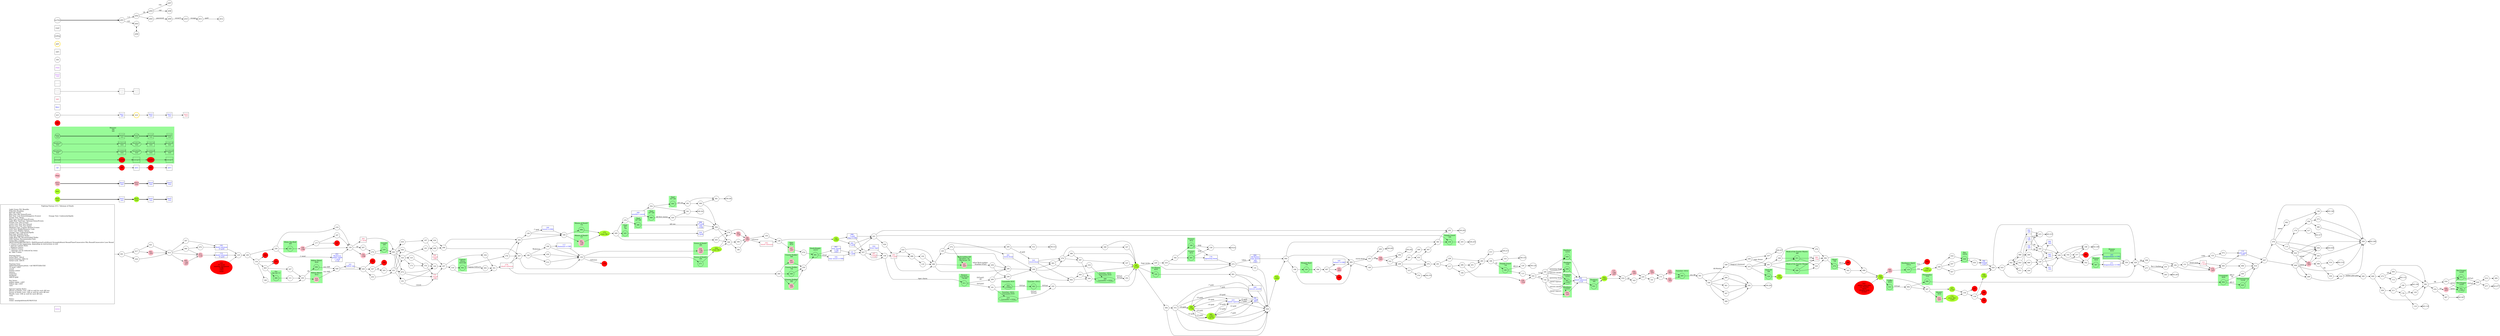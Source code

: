 digraph {
	rankdir=LR
	mclimit=50
	nodesep=.3
	ranksep=.4
	node [height=.7
		width=.7
		shape=ellipse
		margin=0]
	edge[weight=5]
	stylesheet="../style.css"
	
	subgraph ShopMenu {
		node [fontcolor = "purple" shape = "rect" margin = 0.1]
		menu
	}

	title [label = "Fighting Fantasy #11: Talisman of Death\n\n \
		Light Green Fill: Benefits\l \
		Pink Fill: Penalties\l \
		Red Fill: Death\l \
		Blue Text: Key Items/Events\l \
		Red Text: Lost Items\Negative Eventsl \
		Orange Text: Codewords/Spells\l \
		Purple Text: Shops\l \
		Blue Line: Forced Items/Events\l \
		Light Blue Text/Line: Optional Items/Events\l \
		Purple Line: Dice Events\l \
		Green Line: Stat Test Passed\l \
		Brown Line: Stat Test Failed\l \
		Magenta Line: Combat Related Events\l \
		Grey Text: Riddle/Numeric Code\l \
		Grey Line: Hidden Option\l \
		Orange Line: Codewords/Spells\l \
		Red Line: Possible Error\l \
		Gold Fill: Required Nodes\l \
		Light Blue Fill: Recommended Nodes\l \
		Gold Outline: Recommended Path\l \
		Green Box: Combat\l \
		SK/ST/LK/AT/AR/TM/CW/CL: Skill/Stamina/Luck/Attack Strength/Attack Round/Time/Consecutive Win Round/Consecutive Lose Round\l \
		?: Chance of this happening, depending on instructions in text\l \
		*: Special Combat Rules\l \
		-: Negative Status\l \
		+: Positive Status\l \
		^: Damage can be reduced by items\l \
		@: Take 2 items\l\l \
		Starting Stats:\l \
		Initial Skill: 1d6+6\l \
		Initial Stamina: 2d6+12\l \
		Initial Luck: 1d6+6\l\l \
		Starting Gear:\l \
		skill/stamina/luck potion: +all SK/ST/LK&1ILK\l \
		10 meal: +4ST\l \
		sword\l \
		leather armor\l \
		lantern\l \
		tinderbox\l \
		backpack\l \
		2d6+6 gold\l\l \
		Key Items:\l \
		golden apple: +4ST\l \
		willow sap: +4ST\l \
		cmtt\l\l \
		Special Combat Rules:\l \
		Minion of Death: Lose -1SK as well for each AR lost.\l \
		Envoy of Death: Lose -1SK as well for each AR lost.\l \
		Wraith: Lose -1SK as well for each AR lost.\l \
		rules\l\l \
		Notes:\l \
		Order: meal/gold/item/AT/SK/ST/LK\l \
		"
		shape = "box"
		margin = 0.1]
		
	subgraph Boost {
		node [style = "filled" color = "greenyellow"]
		boo1 [label = "\N\n text"]
		boo3 [label = "\N\n text"]
		008 [label = "\N\n +2ST"]
		015 [label = "\N\n +4ST"]
		046 [label = "\N\n +2ST"]
		054 [label = "\N\n +6ST"]
		108 [label = "\N\n +lost ST"]
		143 [label = "\N\n +4ST"]
		174 [label = "\N\n +lost SK-1\n +2ST"]
		175 [label = "\N\n +lost SK-1"]
		207 [label = "\N\n +1ST"]
		249 [label = "\N\n +1LK"]
		254 [label = "\N\n +lost SK-1"]
		266 [label = "\N\n +1LK"]
		289 [label = "\N\n +1LK"]
		360 [label = "\N\n +2IST\n +all ST"]
		bstt
	}

	subgraph Damage {
		node [style = "filled" color = "pink"]
		dam1 [label = "\N\n text"]
		dam3 [label = "\N\n text"]
		005 [label = "\N\n -1SK\n -2ST"]
		041 [label = "\N\n -2ST"]
		045 [label = "\N\n -2ST"]
		056 [label = "\N\n -3ST"]
		058 [label = "\N\n -4ST"]
		075 [label = "\N\n -1LK"]
		076 [label = "\N\n -2ST"]
		081 [label = "\N\n -1SK\n -2ST"]
		107 [label = "\N\n -2ST"]
		135 [label = "\N\n -1SK"]
		137 [label = "\N\n -1SK\n -2ST"]
		157 [label = "\N\n -4ST"]
		167 [label = "\N\n -6ST"]
		172 [label = "\N\n -2ST"]
		186 [label = "\N\n -2ST"]
		199 [label = "\N\n -1SK"]
		208 [label = "\N\n -2ST"]
		219 [label = "\N\n -2ST"]
		220 [label = "\N\n -1SK\n -2ST"]
		225 [label = "\N\n -6ST"]
		238 [label = "\N\n -2ST"]
		239 [label = "\N\n -1LK"]
		244 [label = "\N\n -3ST"]
		262 [label = "\N\n -1LK"]
		262 [label = "\N\n -1LK"]
		285 [label = "\N\n -2ST"]
		297 [label = "\N\n -2ST"]
		300 [label = "\N\n -2ST"]
		319 [label = "\N\n -4ST"]
		ddgg
	}
	
	subgraph Death {
		node [style = "filled" color = "red"]
		ddt
		ddt2
		monddt
		monddt2
		023
		043 [label = "\N\n -amber pine gum\n -roc feather\n -spear\n -dragon scale\n =15ST"]
		068
		109 [label = "\N\n 10 meals\n starting equipment\n =ISK\n =IST\n =ILK"]
		127
		147
		164
		179
		188
		214
		298
		344
		359
		388
		390
		ddtt
	}

	subgraph Key_Item {
		node [fontcolor = "blue" shape = "rect"]
		key1 [label = "\N\n info" tooltip = "info text"]
		key2 [label = "\N\n text"]
		key3 [label = "\N\n text"]
		key4 [fontcolor = "crimson" label = "\N\n -text"]
		boo2 [class = "bst" label = "\N\n text"]
		boo4 [class = "bst" label = "\N\n text"]
		boo5 [class = "bst" label = "\N\n text"]
		dam2 [class = "ddg" label = "\N\n text"]
		dam4 [class = "ddg" label = "\N\n text"]
		dam5 [class = "ddg" label = "\N\n text"]
		opt
		opt2 [class = "bst"]
		opt3 [class = "bst"]
		006 [class = "bst" label = "\N\n All-Mother\n sage dinner\n info\n +4ST" tooltip = "postern gate in cemetery, south-east, great plateau, mount starreach, cannot call at another's temple"]
		032 [label = "\N\n brass tiger"]
		044 [class = "bst" label = "\N\n death talisman\n +1LK"]
		049 [label = "\N\n unicorn amulet"]
		052 [class = "bst" label = "\N\n Wodeman\n golden apple\n -1 meal\n +1LK"]
		062 [class = "bst" label = "\N\n holy sword\n +1SK\n +6ST"]
		084 [class = "bst" label = "\N\n feather\n +2ST"]
		092 [label = "\N\n 5 gold"]
		098 [class = "bst" label = "\N\n 5 gold\n ring (+1SK)"]
		100 [label = "\N\n death talisman\n 10 gold"]
		110 [class = "bst" label = "\N\n pine gum\n +2ST"]
		114 [label = "\N\n death talisman\n 10 gold"]
		117 [class = "bst" label = "\N\n chainmail (+1SK)"]
		121 [label = "\N\n 1 gold"]
		136 [label = "\N\n info" tooltip = "riddle: left is danger"]
		160 [class = "bst" label = "\N\n sword (+2SK)"]
		161 [label = "\N\n willow sap"]
		165 [class = "bst" label = "\N\n helmet (+1SK)"]
		176 [label = "\N\n agonizing doom"]
		184 [label = "\N\n info" tooltip = "riddle: behind symbol of first door"]
		193 [class = "bst" label = "\N\n holy sword (+1SK)"]
		233 [label = "\N\n speed vapours"]
		281 [label = "\N\n storm-drain"]
		290 [label = "\N\n info" tooltip = "riddle: left is danger"]
		299 [class = "bst" label = "\N\n 10 gold\n ruby\n +1LK"]
		302 [label = "\N\n info" tooltip = "riddle: scarab beetle + furthest are poison"]
		309 [label = "\N\n jeweller's sword"]
		306 [class = "ddg" label = "\N\n 7 gold\n -2ST"]
		321 [label = "\N\n info" tooltip = "riddle: behind symbol of first door"]
		323 [label = "\N\n storm-drain"]
		329 [label = "\N\n 6 gold"]
		345 [label = "\N\n info" tooltip = "riddle: scarab beetle + furthest are poison"]
		371 [class = "bst" label = "\N\n dragonsbane (+1SK)"]
		395 [class = "bst" label = "\N\n dragonsbane (+1SK)"]
		kkyy
	}
	
	subgraph Key_Loss {
		node [fontcolor = "crimson" shape = "rect"]
		003 [label = "\N\n -1 gold"]
		047 [label = "\N\n -charm\n +1LK"]
		078 [label = "\N\n -death talisman"]
		133 [label = "\N\n -1 meal"]
		155 [label = "\N\n -sword\n -2SK"]
		162 [label = "\N\n -death talisman"]
		240 [label = "\N\n -sword\n -2SK"]
		366 [label = "\N\n -ring"]
		384 [label = "\N\n -1 meal"]
		kkll
	}

	subgraph Key_Word {
		node [fontcolor = "grey" shape = "rect"]
		wrd1 [label = "\N\n text"]
		wrd2 [label = "\N\n text"]
		wrd3 [label = "\N\n text"]
		pwdd
	}
	
	subgraph Shop {
		node [fontcolor = "purple" shape = "rect"]
		shop1 [label = "\N\n text"]
		shpp
	}
	
	subgraph Combat {
		style = "filled" color = "palegreen"
		subgraph cluster_00 {
			label = "Monster\n 0/0\n 0/0"
			mon1 [label = "\N\n text"]
			mon2 [shape = "rect" class = "kky" label = "\N\n text"]
			mon3 [label = "\N\n text"]
			mon4 [shape = "rect" class = "kky" label = "\N\n text"]
			mon5 [shape = "rect" class = "kky" label = "\N\n text"]
			monboo1 [class = "bst" label = "\N\n text"]
			monboo2 [shape = "rect" class = "bst kky" label = "\N\n text"]
			monboo3 [class = "bst" label = "\N\n text"]
			monboo4 [shape = "rect" class = "bst kky" label = "\N\n text"]
			monboo5 [shape = "rect" class = "bst kky" label = "\N\n text"]
			mondam1 [class = "ddg" label = "\N\n text"]
			mondam2 [shape = "rect" class = "ddg kky" label = "\N\n text"]
			mondam3 [class = "ddg" label = "\N\n text"]
			mondam4 [shape = "rect" class = "ddg kky" label = "\N\n text"]
			mondam5 [shape = "rect" class = "ddg kky" label = "\N\n text"]
			monopt [shape = "rect" class = "bst kky"]
			monddt
			monopt2 [shape = "rect" class = "bst kky"]
			monddt2
			monopt3 [shape = "rect" class = "bst kky"]
		}
		
		subgraph cluster_01 {
			label = "Triceratops\n 8/20"
			004
		}
		
		subgraph cluster_02 {
			label = "Roc\n 10/16"
			009
		}
		
		subgraph cluster_03 {
			label = "Red Dragon\n 12/20"
			010
		}
		
		subgraph cluster_04 {
			label = "Barman\n Cut-Throat\n 7/8 8/9"
			011
		}
		
		subgraph cluster_05 {
			label = "Tyrannosaurus\n 11/18"
			025
		}
		
		subgraph cluster_06 {
			label = "Hawkana\n 9/6"
			031
		}
		
		subgraph cluster_07 {
			label = "Willow Weird\n 8/20"
			036
		}
		
		subgraph cluster_08 {
			label = "Hawkana\n 12/14"
			050
		}
		
		subgraph cluster_09 {
			label = "Red Dragon\n 12/20"
			051 [label = "\N\n +3DG"]
		}
		
		subgraph cluster_10 {
			label = "Hawkana\n 12/6"
			059
		}
		
		subgraph cluster_11 {
			label = "Thief\n 6/7 5/6"
			066
		}
		
		subgraph cluster_12 {
			label = "Hawkana\n 12/14"
			076
		}
		
		subgraph cluster_13 {
			label = "Minion of Death*\n 7/7"
			081
		}
		
		subgraph cluster_14 {
			label = "Pteranodon\n 7/15"
			086
		}
		
		subgraph cluster_15 {
			label = "Hawkana\n 12/14"
			087 [label = "\N\n +2AT"]
		}
		
		subgraph cluster_16 {
			label = "Death-Knight\n 10/15"
			091
		}
		
		subgraph cluster_17 {
			label = "Minion of Death*\n 7/5"
			096
		}
		
		subgraph cluster_18 {
			label = "Death-Knight\n 10/15"
			091
		}
		
		subgraph cluster_19 {
			label = "Ogre\n 8/10"
			107
		}
		
		subgraph cluster_20 {
			label = "Hawkana's Spirit\n 10/12"
			116
		}
		
		subgraph cluster_21 {
			label = "Dark Elf\n 8/8"
			126
		}
		
		subgraph cluster_22 {
			label = "Temple Guard\n 7/8"
			140
		}
		
		subgraph cluster_23 {
			label = "Winged Skull\n 7/6"
			144
		}
		
		subgraph cluster_24 {
			label = "Back-stabber 6/6\n Scarface 7/9\n Cut-throat 7/8"
			167
		}
		
		subgraph cluster_25 {
			label = "Vivisect\n 8/12"
			189
		}
		
		subgraph cluster_26 {
			label = "Ice Demon\n 8/10"
			195
		}
		
		subgraph cluster_27 {
			label = "Vivisect\n 8/12"
			201
		}
		
		subgraph cluster_28 {
			label = "Unseen Stalker\n 9/8"
			208
		}
		
		subgraph cluster_29 {
			label = "Tyutchev 10/12\n Cassandra 9/10"
			210 [label = "\N\n Cassandra +1EDG"]
		}
		
		subgraph cluster_30 {
			label = "Wraith*\n 9/10"
			219
		}
		
		subgraph cluster_31 {
			label = "Envoy of Death*\n 8/6"
			220
		}
		
		subgraph cluster_32 {
			label = "Cassandra 9/10"
			223 [label = "\N\n +1EDG"]
		}
		
		subgraph cluster_33 {
			label = "Grendel\n 8/9"
			230
		}
		
		subgraph cluster_34 {
			label = "White She-Wolf\n 8/9"
			232
		}
		
		subgraph cluster_35 {
			label = "Temple Guard\n 6/8"
			234
		}
		
		subgraph cluster_36 {
			label = "Thief\n 6/7\n 7/6"
			245
		}
		
		subgraph cluster_37 {
			label = "Tyutchev 10/12"
			265
		}
		
		subgraph cluster_38 {
			label = "Envoy of Death*\n 8/4"
			271
		}
		
		subgraph cluster_39 {
			label = "Ghoul\n 7/8"
			274
		}
		
		subgraph cluster_40 {
			label = "Orc\n 5/6 5/4 7/7"
			282
		}
		
		subgraph cluster_41 {
			label = "Thief\n 6/7 5/6"
			286
		}
		
		subgraph cluster_42 {
			label = "Monk of the Scarlet Mantis\n 9/8"
			288
		}
		
		subgraph cluster_43 {
			label = "Unseen Stalker\n 9/8"
			297
		}
		
		subgraph cluster_44 {
			label = "Monk of the Scarlet Mantis\n 9/8"
			311
		}
		
		subgraph cluster_45 {
			label = "Griffin\n 8/14"
			313
		}
		
		subgraph cluster_46 {
			label = "Willow Weird\n 8/12"
			319
		}
		
		subgraph cluster_47 {
			label = "Tyutchev 10/12"
			342
		}
		
		subgraph cluster_48 {
			label = "Unseen Stalker\n 7/8"
			348
		}
		
		subgraph cluster_49 {
			label = "Captain\n Elvira\n 8/10 6/8"
			362
		}
		
		subgraph cluster_50 {
			label = "Thief\n 6/7 5/6"
			364
		}
		
		subgraph cluster_51 {
			label = "Tyutchev 10/12\n Cassandra 9/10"
			368 [label = "\N\n Cassandra +1EDG"]
		}
		
		subgraph cluster_52 {
			label = "Mummy\n 9/10"
			387
		}
		
		subgraph cluster_53 {
			label = "Mummy\n 8/10"
			395
		}
		
		cbtt
	}

	subgraph Optional {
		node [shape = "rect" class = "opt kky"]
		opt [class = "opt kky"]
		monopt [class = "opt kky"]
		opt2 [class = "opt kky"]
		monopt2 [class = "opt kky"]
		opt3 [class = "opt kky"]
		monopt3 [class = "opt kky"]
		optt
	}
	
	subgraph Path {
		node [class = "path" penwidth = 3 color = "gold"]
		txt2
		key2 [class = "path"]
		wrd2 [class = "path"]
		key3
		wrd3
		boo3 [class = "path"]
		boo4 [class = "path bst"]
		boo5
		dam3 [class = "path"]
		dam4 [class = "path ddg"]
		dam5
		monboo3 [class = "path bst"]
		monboo4 [class = "path bst kky"]
		monboo5
		mondam3 [class = "path ddg"]
		mondam4 [class = "path ddg kky"]
		mondam5
		mon3 [class = "path"]
		mon4 [class = "path kky"]
		ddt2 [class = "path"]
		opt3 [class = "path opt kky"]
		monddt2 [class = "path"]
		monopt3 [class = "path opt kky"]
		pptt
	}
	
	subgraph Required {
		node [shape = "rect" class = "req kky"]
		key3 [class = "req kky"]
		wrd3 [class = "req kky"]
		boo5 [class = "req kky"]
		dam5 [class = "req kky"]
		monboo5 [class = "req kky"]
		mondam5 [class = "req kky"]
		mon5 [class = "req kky"]
		ending [class = "req" shape = "octagon"]
	}
	
	subgraph Required2 {
		node [shape = "rect" class = "req2 kky"]
		req2 [class = "req2 kky"]
	}
	
	mon1 -> mon2 -> mon3 -> mon4 -> mon5 [penwidth = 3]
	boo1 -> boo2 -> boo3 -> boo4 -> boo5 [penwidth = 3]
	dam1 -> dam2 -> dam3 -> dam4 -> dam5 [penwidth = 3]
	txt1 -> key1 -> txt2 -> key2 -> key3 -> key4
	wrd1 -> wrd2 -> wrd3
	opt -> ddt -> opt2 -> ddt2 -> opt3
	monboo1 -> monboo2 -> monboo3 -> monboo4 -> monboo5
	mondam1 -> mondam2 -> mondam3 -> mondam4 -> mondam5
	monopt -> monddt -> monopt2 -> monddt2 -> monopt3

	myTitle -> z001 [penwidth = 3]
	z001 -> z002 [class = "dice" label = "1-3"]
	z001 -> z003 [class = "dice" label = "4-6"]
	z002 -> z004 [class = "pass" label = "LK"]
	z002 -> z005 [class = "fail"]
	z003 -> z006 [dir = "both"]
	z004 -> z007 [class = "req" label = "req"]
	z004 -> z008 [class = "opt" label = "-opt"]
	z005 -> z009 [class = "pwd" label = "password"]
	z009 -> z010 [class = "err" label = "error(?)"]
	z010 -> z011 [class = "cbt" label = "escape"]
	z011 -> z012 [class = "skl" label = "spell"]
	{
		rank = same
		z003
		z006
	}

	title -> 001
	001 -> 017
	001 -> 030
	002 -> 294
	002 -> 305
	003 -> 088
	003 -> 019
	003 -> 280
	004 -> 040 [class = "pass" label = "AR>3\n LK"]
	004 -> 025 [class = "fail" label = "AR>3"]
	005 -> 075
	006 -> 064
	007 -> 378
	007 -> 048
	008 -> 287
	008 -> 300
	008 -> 313
	009 -> 055 [class = "dice" label = "1"]
	009 -> 084
	010 -> 029 [class = "cbt" label = "EST&le;5"]
	011 -> 200 [class = "pass" label = "EST&le;4/5\n LK"]
	011 -> 181 [class = "fail" label = "EST&le;4/5"]
	012 -> 400
	013 -> 247
	013 -> 060
	013 -> 075
	013 -> 005
	014 -> 007
	015 -> 064
	016 -> 163 [class = "pass" label = "SK"]
	016 -> 056 [class = "fail"]
	017 -> 041
	017 -> 021
	018 -> 009
	019 -> 088
	019 -> 280
	020 -> 328
	020 -> 033
	021 -> 013
	022 -> 285 [class = "req" label = "spear"]
	022 -> 269
	022 -> 038
	022 -> 369
	023
	024 -> 003
	025 -> 014
	026 -> 161
	026 -> 039
	027 -> 020
	028 -> 015
	029 -> 077
	029 -> 012
	030 -> 013
	031 -> 054
	032 -> 156
	033 -> 042
	033 -> 328
	034 -> 051 [class = "req" label = "spear"]
	034 -> 010
	035 -> 197
	036 -> 026 [class = "cbt" label = "win 4AR"]
	037 -> 009
	038 -> 043.038
	039 -> 359
	039 -> 253
	039 -> 307
	040 -> 014
	041 -> 013
	042 -> 071
	042 -> 053
	042 -> 080
	043 -> 008
	044 -> 054
	044 -> 031
	045 -> 171
	046 -> 020
	047 -> 156
	048 -> 285 [class = "req" label = "spear"]
	048 -> 269
	048 -> 038
	048 -> 369
	049 -> 028
	050 -> 044
	051 -> 029 [class = "cbt" label = "EST&le;5"]
	052 -> 159
	053 -> 136
	053 -> 089
	053 -> 042
	054 -> 016
	054 -> 137
	055 -> 084
	056 -> 235
	057 -> 047
	057 -> 156
	057 -> 032
	058 -> 051 [class = "req" label = "spear"]
	058 -> 010
	059 -> 044
	060 -> 070
	060 -> 075
	061 -> 049
	061 -> 028
	062 -> 121
	063 -> 214
	063 -> 282
	063 -> 227
	064 -> 083
	064 -> 383
	064 -> 106
	065 -> 101
	065 -> 073
	065 -> 322
	065 -> 035
	065 -> 095
	066 -> 320 [class = "cbt" label = "kill first enemy"]
	067 -> 043.067
	068
	069 -> 382
	069 -> 358
	069 -> 275
	070 -> 100
	071 -> 184
	071 -> 204
	071 -> 042
	072 -> 110
	073 -> 155
	073 -> 142
	074 -> 091
	075 -> 114
	076 -> 044
	077 -> 043.077
	078 -> 357
	078 -> 303
	078 -> 264
	079 -> 058 [class = "pass" label = "LK"]
	079 -> 067 [class = "fail"]
	080 -> 302
	080 -> 260
	080 -> 042
	081 -> 175
	082 -> 146
	083 -> 183 [class = "req" label = "storm-drain"]
	083 -> 149
	084 -> 020
	085 -> 245
	085 -> 278
	085 -> 243
	086 -> 004
	087 -> 044
	088 -> 119
	088 -> 102
	089 -> 120
	090 -> 014
	091 -> 193 [class = "cbt" label = "ST&le;6"]
	091 -> 062
	092 -> 057
	092 -> 221
	093 -> 382
	094 -> 086
	094 -> 287
	095 -> 142
	096 -> 175
	097 -> 157
	097 -> 188
	097 -> 165
	098 -> 057
	098 -> 221
	099 -> 008
	100 -> 125
	101 -> 155 [class = "opt" label = "-sword"]
	101 -> 142
	102 -> 280
	103 -> 339
	103 -> 290
	103 -> 321
	103 -> 345
	104 -> 081
	104 -> 096
	105 -> 076 [class = "opt" label = "speed vapours"]
	105 -> 087 [class = "opt" label = "unicorn amulet"]
	105 -> 059 [class = "opt" label = "agonizing doom"]
	105 -> 050
	106 -> 144
	106 -> 083
	107 -> 074
	108 -> 326
	109 -> 125
	110 -> 007
	111 -> 203
	112 -> 043.112
	113 -> 222
	114 -> 125
	115 -> 335
	115 -> 170
	115 -> 022
	116 -> 108 [class = "cbt" label = "win"]
	116 -> 023 [class = "cbt" label = "lose"]
	117 -> 130
	118 -> 043.118
	119 -> 280
	120 -> 339
	120 -> 290
	120 -> 321
	120 -> 345
	121 -> 057
	121 -> 221
	122 -> 014
	122 -> 072
	123 -> 152
	124 -> 109.124
	125 -> 185
	126 -> 249
	127
	128 -> 143
	128 -> 107
	129 -> 382
	130 -> 179 [class = "opt" label = "-talisman"]
	130 -> 271
	130 -> 220
	131 -> 028
	132 -> 076 [class = "opt" label = "speed vapours"]
	132 -> 087 [class = "opt" label = "unicorn amulet"]
	132 -> 059 [class = "opt" label = "agonizing doom"]
	132 -> 050
	133 -> 365
	133 -> 172
	134 -> 068
	134 -> 214
	134 -> 063
	134 -> 148
	135 -> 270
	136 -> 103 [class = "pass" label = "SK"]
	136 -> 215 [class = "fail"]
	137 -> 016
	138 -> 388
	138 -> 164
	138 -> 046
	139 -> 160 [class = "opt" label = "-7 gold"]
	139 -> 104
	140 -> 124 [class = "cbt" label = "AR>5"]
	140 -> 113
	141 -> 171
	142 -> 257
	143 -> 098
	143 -> 092
	144 -> 396
	145 -> 272
	145 -> 281
	145 -> 246
	146 -> 043.146
	147
	148 -> 203
	149 -> 209
	150 -> 128
	151 -> 133 [class = "opt" label = "-dried meat"]
	151 -> 122 [class = "opt" label = "-ruby"]
	151 -> 172
	152 -> 155
	152 -> 142
	153 -> 109.153
	154 -> 138
	154 -> 127
	155 -> 257
	156 -> 011 [class = "req" label = "tiger charm"]
	156 -> 003
	157 -> 083
	158 -> return
	159 -> 267 [class = "pass" label = "LK"]
	159 -> 135 [class = "fail"]
	159 -> 384
	160 -> 104
	161 -> 039
	162 -> 128
	163 -> 235
	164
	165 -> 083
	166 -> 117
	166 -> 130
	167 -> 259 [class = "cbt" label = "killed Back-stabber\n Scarface ST&le;5"]
	168 -> 043.168
	169 -> 002
	169 -> 363
	169 -> 374
	170 -> 317
	170 -> 356
	171 -> 244
	171 -> 225
	172 -> 365
	173 -> 152
	174 -> 154
	175 -> 085
	176 -> 273
	177 -> 187
	177 -> 147
	178 -> 129 [class = "pass" label = "LK"]
	178 -> 118 [class = "fail"]
	179
	180 -> 140 [class = "pass" label = "LK"]
	180 -> 153 [class = "fail"]
	181 -> 210
	181 -> 223
	182 -> 201
	182 -> 189
	183 -> 238 [class = "pass" label = "LK"]
	183 -> 205 [class = "fail"]
	184 -> 103 [class = "pass" label = "SK"]
	184 -> 215 [class = "fail"]
	185 -> 256
	185 -> 134
	186 -> 162 [class = "req" label = "talisman"]
	186 -> 150
	187 -> 159
	188
	189 -> 158 [class = "cbt" label = "help"]
	189 -> 176
	190 -> 043.190
	191 -> 268
	192 -> 151
	192 -> 172
	193 -> 121
	194 -> 283
	195 -> 061
	196 -> 186
	197 -> 240
	197 -> 224
	198 -> 226
	198 -> 212
	198 -> 166 [class = "opt" label = "Wodeman"]
	199 -> 177
	199 -> 159
	200 -> 236
	200 -> 246
	201 -> 158 [class = "cbt" label = "help"]
	201 -> 176
	202 -> 109.202
	203 -> 036 [class = "pass" label = "LK"]
	203 -> 319 [class = "fail"]
	204 -> 120
	205 -> 109.205
	206 -> 251
	206 -> 239
	207 -> 154
	208 -> 250
	209 -> 315
	209 -> 276
	209 -> 291
	210 -> 355 [class = "cbt" label = "EST&le;4\n EST&le;4"]
	211 -> 190
	211 -> 178
	212 -> 130
	213 -> 109.213
	214
	215 -> 043.215
	216 -> 182
	216 -> 273
	217 -> 206
	217 -> 194
	218 -> 159
	219 -> 174
	220 -> 254
	221 -> 234
	221 -> 202
	221 -> 024
	222 -> 105 [class = "dice" label = "1-4"]
	222 -> 132 [class = "dice" label = "5-6"]
	223 -> 342 [class = "cbt" label = "EST&le;4"]
	224 -> 296
	225 -> 265
	226 -> 130
	227 -> 203
	228 -> 283
	229 -> 273
	229 -> 216
	230 -> 065
	231 -> 192
	232 -> 199
	233 -> 306 [class = "opt" label = "-7 gold"]
	233 -> 266 [class = "opt" label = "-10 gold"]
	233 -> 360 [class = "opt" label = "-12 gold"]
	233 -> 028
	234 -> 255
	235 -> 045
	235 -> 141
	236 -> 169
	237 -> 109.237
	238 -> 242
	238 -> 252
	239 -> 222
	240 -> 257
	241 -> 217
	241 -> 228
	242 -> 109.242
	243 -> 346
	243 -> 279
	244 -> 265
	245 -> 329
	246 -> 169
	247 -> 100
	248 -> 375 [class = "req" label = "magical chainmail"]
	248 -> 258
	249 -> 008
	250 -> 091
	251 -> 283
	252 -> 242
	252 -> 209
	253 -> 331
	254 -> 346
	254 -> 279
	255 -> 109.255
	256 -> 218
	256 -> 052 [class = "opt" label = "-1 meal"]
	256 -> 232
	257 -> 318
	257 -> 334
	258 -> 237
	258 -> 261 [class = "opt" label = "sage dinner"]
	259 -> 236
	259 -> 246
	260 -> 120
	261 -> 338
	261 -> 311
	261 -> 288
	262 -> 186
	263 -> 043.263
	264 -> 297
	264 -> 348
	264 -> 208
	265 -> 301 [class = "cbt" label = "win AR"]
	266 -> 306 [class = "opt" label = "-7 gold"]
	266 -> 233 [class = "opt" label = "-10 gold"]
	266 -> 360 [class = "opt" label = "-12 gold"]
	266 -> 028
	267 -> 270
	268 -> 296
	269 -> 310
	270 -> 230
	270 -> 065
	271 -> 254
	272 -> 295
	272 -> 167
	273 -> 006 [class = "req" label = "token"]
	273 -> 131
	274 -> 343
	274 -> 298 [class = "cbt" label = "AR>5"]
	275 -> 093 [class = "pass" label = "LK"]
	275 -> 112 [class = "fail"]
	276 -> 241
	277 -> 231 [class = "req" label = "Roc's feather"]
	277 -> 263
	278 -> 309
	278 -> 286
	279 -> 262
	279 -> 186
	280 -> 145
	280 -> 246
	280 -> 167
	281 -> 169
	282 -> 111
	283 -> 213
	283 -> 180
	284 -> 292
	285 -> 335
	285 -> 398
	285 -> 038
	286 -> 299 [class = "cbt" label = "kill one"]
	287 -> 219
	287 -> 207
	288 -> 366 [class = "dice" label = "5-6"]
	288 -> 325
	289 -> 229 [class = "opt" label = "Sage invite"]
	289 -> 195
	289 -> 394
	290 -> 339
	291 -> 349
	291 -> 333
	292 -> 109.292
	293 -> 331
	294 -> 368
	295 -> 323 [class = "opt" label = "-6 gold"]
	295 -> 312
	296 -> 357
	296 -> 303
	297 -> 250
	298
	299 -> 304
	300 -> 116
	301 -> 330
	301 -> 292
	302 -> 103 [class = "pass" label = "SK"]
	302 -> 215 [class = "fail"]
	303 -> 139
	303 -> 104
	304 -> 346
	304 -> 279
	305 -> 289
	305 -> 294
	306 -> 266 [class = "opt" label = "-10 gold"]
	306 -> 233 [class = "opt" label = "-10 gold"]
	306 -> 360 [class = "opt" label = "-12 gold"]
	306 -> 028
	307 -> 293 [class = "pass" label = "LK"]
	307 -> 344 [class = "fail"]
	308 -> 192
	309 -> 066
	309 -> 354
	310 -> 385 [class = "req" label = "amber pine gum"]
	310 -> 369
	311 -> 366 [class = "dice" label = "5-6"]
	311 -> 325
	312 -> 109.312
	313 -> 094 [class = "cbt" label = "EST&le;6"]
	314 -> 043.314
	315 -> 370
	315 -> 276
	316 -> 368
	317 -> 043.317
	318 -> 362
	318 -> 351
	319 -> 026 [class = "cbt" label = "win 4AR"]
	320 -> 341
	320 -> 304
	321 -> 339
	322 -> 173
	322 -> 123
	322 -> 191
	323 -> 363
	323 -> 002
	323 -> 374
	324 -> 310
	325 -> 392
	326 -> 018
	326 -> 027
	326 -> 037
	327 -> 289
	328 -> 308 [class = "pass" label = "SK"]
	328 -> 277 [class = "fail"]
	329 -> 304
	330 -> 347
	330 -> 284
	330 -> 361
	330 -> 248 [class = "req" label = "All-Mother"]
	330 -> 389
	331 -> 101
	331 -> 073
	331 -> 322
	331 -> 035
	331 -> 095
	332 -> 168
	332 -> 377
	332 -> 352
	333 -> 276
	333 -> 367
	334 -> 351
	335 -> 369
	336 -> 186
	337 -> 289
	338 -> 379
	338 -> 311
	339 -> 168
	339 -> 332
	339 -> 377
	339 -> 352
	340 -> 289
	340 -> 327
	341 -> 109.341
	342 -> 355 [class = "cbt" label = "EST&le;4"]
	343 -> 099
	344
	345 -> 339
	346 -> 336
	346 -> 196
	347 -> 292
	348 -> 250
	349 -> 367
	350 -> 328
	351 -> 078
	352 -> 387
	352 -> 395
	353 -> 289
	354 -> 341
	354 -> 364
	355 -> 289
	356 -> 373
	356 -> 146
	356 -> 380
	357 -> 198
	357 -> 130
	358 -> 211
	358 -> 382
	359
	360 -> 306 [class = "opt" label = "-7 gold"]
	360 -> 266 [class = "opt" label = "-10 gold"]
	360 -> 233 [class = "opt" label = "-10 gold"]
	360 -> 028
	361 -> 292
	362 -> 393 [class = "cbt" label = "Captain EAT&ge;10"]
	362 -> 376
	363 -> 316
	363 -> 374
	364 -> 391 [class = "cbt" label = "kill one"]
	365 -> 110
	365 -> 090
	366 -> 392
	367 -> 383
	368 -> 353 [class = "cbt" label = "EST&le;4\n EST&le;4"]
	369 -> 043.369
	370 -> 109.370
	371 -> 350
	372 -> 360 [class = "opt" label = "-12 gold"]
	372 -> 306 [class = "opt" label = "-7 gold"]
	372 -> 266 [class = "opt" label = "-10 gold"]
	372 -> 233 [class = "opt" label = "-10 gold"]
	372 -> 028
	373 -> 369
	374 -> 340
	374 -> 386
	374 -> 397
	375 -> 237
	375 -> 126
	375 -> 261
	376 -> 357
	376 -> 303
	377 -> 168
	377 -> 390
	377 -> 352
	378 -> 115
	378 -> 082 [class = "req" label = "spear"]
	378 -> 022
	378 -> 369
	378 -> 038
	379 -> 392
	380 -> 369
	381 -> 109.381
	382 -> 034 [class = "pass" label = "SK"]
	382 -> 079 [class = "fail"]
	383 -> 234
	383 -> 202
	384 -> 065
	385 -> 069
	386 -> 397
	386 -> 289
	387 -> 371
	388
	389 -> 292
	390
	391 -> 381
	391 -> 399
	392 -> 274
	392 -> 099
	393 -> 351
	394 -> 372
	394 -> 028
	395 -> 350
	396 -> 097
	397 -> 294
	397 -> 337
	398 -> 324 [class = "pass" label = "LK"]
	398 -> 314 [class = "fail"]
	399 -> 381
	399 -> 304
	400

/*
	001 [fontsize=25]
	002 [fontsize=25]
	003 [fontsize=25]
	004 [fontsize=25]
	005 [fontsize=25]
	006 [fontsize=25]
	007 [fontsize=25]
	008 [fontsize=25]
	009 [fontsize=25]
	010 [fontsize=25]
	011 [fontsize=25]
	012 [fontsize=25]
	013 [fontsize=25]
	014 [fontsize=25]
	015 [fontsize=25]
	016 [fontsize=25]
	017 [fontsize=25]
	018 [fontsize=25]
	019 [fontsize=25]
	020 [fontsize=25]
	021 [fontsize=25]
	022 [fontsize=25]
	023 [fontsize=25]
	024 [fontsize=25]
	025 [fontsize=25]
	026 [fontsize=25]
	027 [fontsize=25]
	028 [fontsize=25]
	029 [fontsize=25]
	030 [fontsize=25]
	031 [fontsize=25]
	032 [fontsize=25]
	033 [fontsize=25]
	034 [fontsize=25]
	035 [fontsize=25]
	036 [fontsize=25]
	037 [fontsize=25]
	038 [fontsize=25]
	039 [fontsize=25]
	040 [fontsize=25]
	041 [fontsize=25]
	042 [fontsize=25]
	043 [fontsize=25]
	044 [fontsize=25]
	045 [fontsize=25]
	046 [fontsize=25]
	047 [fontsize=25]
	048 [fontsize=25]
	049 [fontsize=25]
	050 [fontsize=25]
	051 [fontsize=25]
	052 [fontsize=25]
	053 [fontsize=25]
	054 [fontsize=25]
	055 [fontsize=25]
	056 [fontsize=25]
	057 [fontsize=25]
	058 [fontsize=25]
	059 [fontsize=25]
	060 [fontsize=25]
	061 [fontsize=25]
	062 [fontsize=25]
	063 [fontsize=25]
	064 [fontsize=25]
	065 [fontsize=25]
	066 [fontsize=25]
	067 [fontsize=25]
	068 [fontsize=25]
	069 [fontsize=25]
	070 [fontsize=25]
	071 [fontsize=25]
	072 [fontsize=25]
	073 [fontsize=25]
	074 [fontsize=25]
	075 [fontsize=25]
	076 [fontsize=25]
	077 [fontsize=25]
	078 [fontsize=25]
	079 [fontsize=25]
	080 [fontsize=25]
	081 [fontsize=25]
	082 [fontsize=25]
	083 [fontsize=25]
	084 [fontsize=25]
	085 [fontsize=25]
	086 [fontsize=25]
	087 [fontsize=25]
	088 [fontsize=25]
	089 [fontsize=25]
	090 [fontsize=25]
	091 [fontsize=25]
	092 [fontsize=25]
	093 [fontsize=25]
	094 [fontsize=25]
	095 [fontsize=25]
	096 [fontsize=25]
	097 [fontsize=25]
	098 [fontsize=25]
	099 [fontsize=25]
	100 [fontsize=25]
	101 [fontsize=25]
	102 [fontsize=25]
	103 [fontsize=25]
	104 [fontsize=25]
	105 [fontsize=25]
	106 [fontsize=25]
	107 [fontsize=25]
	108 [fontsize=25]
	109 [fontsize=25]
	110 [fontsize=25]
	111 [fontsize=25]
	112 [fontsize=25]
	113 [fontsize=25]
	114 [fontsize=25]
	115 [fontsize=25]
	116 [fontsize=25]
	117 [fontsize=25]
	118 [fontsize=25]
	119 [fontsize=25]
	120 [fontsize=25]
	121 [fontsize=25]
	122 [fontsize=25]
	123 [fontsize=25]
	124 [fontsize=25]
	125 [fontsize=25]
	126 [fontsize=25]
	127 [fontsize=25]
	128 [fontsize=25]
	129 [fontsize=25]
	130 [fontsize=25]
	131 [fontsize=25]
	132 [fontsize=25]
	133 [fontsize=25]
	134 [fontsize=25]
	135 [fontsize=25]
	136 [fontsize=25]
	137 [fontsize=25]
	138 [fontsize=25]
	139 [fontsize=25]
	140 [fontsize=25]
	141 [fontsize=25]
	142 [fontsize=25]
	143 [fontsize=25]
	144 [fontsize=25]
	145 [fontsize=25]
	146 [fontsize=25]
	147 [fontsize=25]
	148 [fontsize=25]
	149 [fontsize=25]
	150 [fontsize=25]
	151 [fontsize=25]
	152 [fontsize=25]
	153 [fontsize=25]
	154 [fontsize=25]
	155 [fontsize=25]
	156 [fontsize=25]
	157 [fontsize=25]
	158 [fontsize=25]
	159 [fontsize=25]
	160 [fontsize=25]
	161 [fontsize=25]
	162 [fontsize=25]
	163 [fontsize=25]
	164 [fontsize=25]
	165 [fontsize=25]
	166 [fontsize=25]
	167 [fontsize=25]
	168 [fontsize=25]
	169 [fontsize=25]
	170 [fontsize=25]
	171 [fontsize=25]
	172 [fontsize=25]
	173 [fontsize=25]
	174 [fontsize=25]
	175 [fontsize=25]
	176 [fontsize=25]
	177 [fontsize=25]
	178 [fontsize=25]
	179 [fontsize=25]
	180 [fontsize=25]
	181 [fontsize=25]
	182 [fontsize=25]
	183 [fontsize=25]
	184 [fontsize=25]
	185 [fontsize=25]
	186 [fontsize=25]
	187 [fontsize=25]
	188 [fontsize=25]
	189 [fontsize=25]
	190 [fontsize=25]
	191 [fontsize=25]
	192 [fontsize=25]
	193 [fontsize=25]
	194 [fontsize=25]
	195 [fontsize=25]
	196 [fontsize=25]
	197 [fontsize=25]
	198 [fontsize=25]
	199 [fontsize=25]
	200 [fontsize=25]
	201 [fontsize=25]
	202 [fontsize=25]
	203 [fontsize=25]
	204 [fontsize=25]
	205 [fontsize=25]
	206 [fontsize=25]
	207 [fontsize=25]
	208 [fontsize=25]
	209 [fontsize=25]
	210 [fontsize=25]
	211 [fontsize=25]
	212 [fontsize=25]
	213 [fontsize=25]
	214 [fontsize=25]
	215 [fontsize=25]
	216 [fontsize=25]
	217 [fontsize=25]
	218 [fontsize=25]
	219 [fontsize=25]
	220 [fontsize=25]
	221 [fontsize=25]
	222 [fontsize=25]
	223 [fontsize=25]
	224 [fontsize=25]
	225 [fontsize=25]
	226 [fontsize=25]
	227 [fontsize=25]
	228 [fontsize=25]
	229 [fontsize=25]
	230 [fontsize=25]
	231 [fontsize=25]
	232 [fontsize=25]
	233 [fontsize=25]
	234 [fontsize=25]
	235 [fontsize=25]
	236 [fontsize=25]
	237 [fontsize=25]
	238 [fontsize=25]
	239 [fontsize=25]
	240 [fontsize=25]
	241 [fontsize=25]
	242 [fontsize=25]
	243 [fontsize=25]
	244 [fontsize=25]
	245 [fontsize=25]
	246 [fontsize=25]
	247 [fontsize=25]
	248 [fontsize=25]
	249 [fontsize=25]
	250 [fontsize=25]
	251 [fontsize=25]
	252 [fontsize=25]
	253 [fontsize=25]
	254 [fontsize=25]
	255 [fontsize=25]
	256 [fontsize=25]
	257 [fontsize=25]
	258 [fontsize=25]
	259 [fontsize=25]
	260 [fontsize=25]
	261 [fontsize=25]
	262 [fontsize=25]
	263 [fontsize=25]
	264 [fontsize=25]
	265 [fontsize=25]
	266 [fontsize=25]
	267 [fontsize=25]
	268 [fontsize=25]
	269 [fontsize=25]
	270 [fontsize=25]
	271 [fontsize=25]
	272 [fontsize=25]
	273 [fontsize=25]
	274 [fontsize=25]
	275 [fontsize=25]
	276 [fontsize=25]
	277 [fontsize=25]
	278 [fontsize=25]
	279 [fontsize=25]
	280 [fontsize=25]
	281 [fontsize=25]
	282 [fontsize=25]
	283 [fontsize=25]
	284 [fontsize=25]
	285 [fontsize=25]
	286 [fontsize=25]
	287 [fontsize=25]
	288 [fontsize=25]
	289 [fontsize=25]
	290 [fontsize=25]
	291 [fontsize=25]
	292 [fontsize=25]
	293 [fontsize=25]
	294 [fontsize=25]
	295 [fontsize=25]
	296 [fontsize=25]
	297 [fontsize=25]
	298 [fontsize=25]
	299 [fontsize=25]
	300 [fontsize=25]
	301 [fontsize=25]
	302 [fontsize=25]
	303 [fontsize=25]
	304 [fontsize=25]
	305 [fontsize=25]
	306 [fontsize=25]
	307 [fontsize=25]
	308 [fontsize=25]
	309 [fontsize=25]
	310 [fontsize=25]
	311 [fontsize=25]
	312 [fontsize=25]
	313 [fontsize=25]
	314 [fontsize=25]
	315 [fontsize=25]
	316 [fontsize=25]
	317 [fontsize=25]
	318 [fontsize=25]
	319 [fontsize=25]
	320 [fontsize=25]
	321 [fontsize=25]
	322 [fontsize=25]
	323 [fontsize=25]
	324 [fontsize=25]
	325 [fontsize=25]
	326 [fontsize=25]
	327 [fontsize=25]
	328 [fontsize=25]
	329 [fontsize=25]
	330 [fontsize=25]
	331 [fontsize=25]
	332 [fontsize=25]
	333 [fontsize=25]
	334 [fontsize=25]
	335 [fontsize=25]
	336 [fontsize=25]
	337 [fontsize=25]
	338 [fontsize=25]
	339 [fontsize=25]
	340 [fontsize=25]
	341 [fontsize=25]
	342 [fontsize=25]
	343 [fontsize=25]
	344 [fontsize=25]
	345 [fontsize=25]
	346 [fontsize=25]
	347 [fontsize=25]
	348 [fontsize=25]
	349 [fontsize=25]
	350 [fontsize=25]
	351 [fontsize=25]
	352 [fontsize=25]
	353 [fontsize=25]
	354 [fontsize=25]
	355 [fontsize=25]
	356 [fontsize=25]
	357 [fontsize=25]
	358 [fontsize=25]
	359 [fontsize=25]
	360 [fontsize=25]
	361 [fontsize=25]
	362 [fontsize=25]
	363 [fontsize=25]
	364 [fontsize=25]
	365 [fontsize=25]
	366 [fontsize=25]
	367 [fontsize=25]
	368 [fontsize=25]
	369 [fontsize=25]
	370 [fontsize=25]
	371 [fontsize=25]
	372 [fontsize=25]
	373 [fontsize=25]
	374 [fontsize=25]
	375 [fontsize=25]
	376 [fontsize=25]
	377 [fontsize=25]
	378 [fontsize=25]
	379 [fontsize=25]
	380 [fontsize=25]
	381 [fontsize=25]
	382 [fontsize=25]
	383 [fontsize=25]
	384 [fontsize=25]
	385 [fontsize=25]
	386 [fontsize=25]
	387 [fontsize=25]
	388 [fontsize=25]
	389 [fontsize=25]
	390 [fontsize=25]
	391 [fontsize=25]
	392 [fontsize=25]
	393 [fontsize=25]
	394 [fontsize=25]
	395 [fontsize=25]
	396 [fontsize=25]
	397 [fontsize=25]
	398 [fontsize=25]
	399 [fontsize=25]
	400 [fontsize=25]
*/
}
